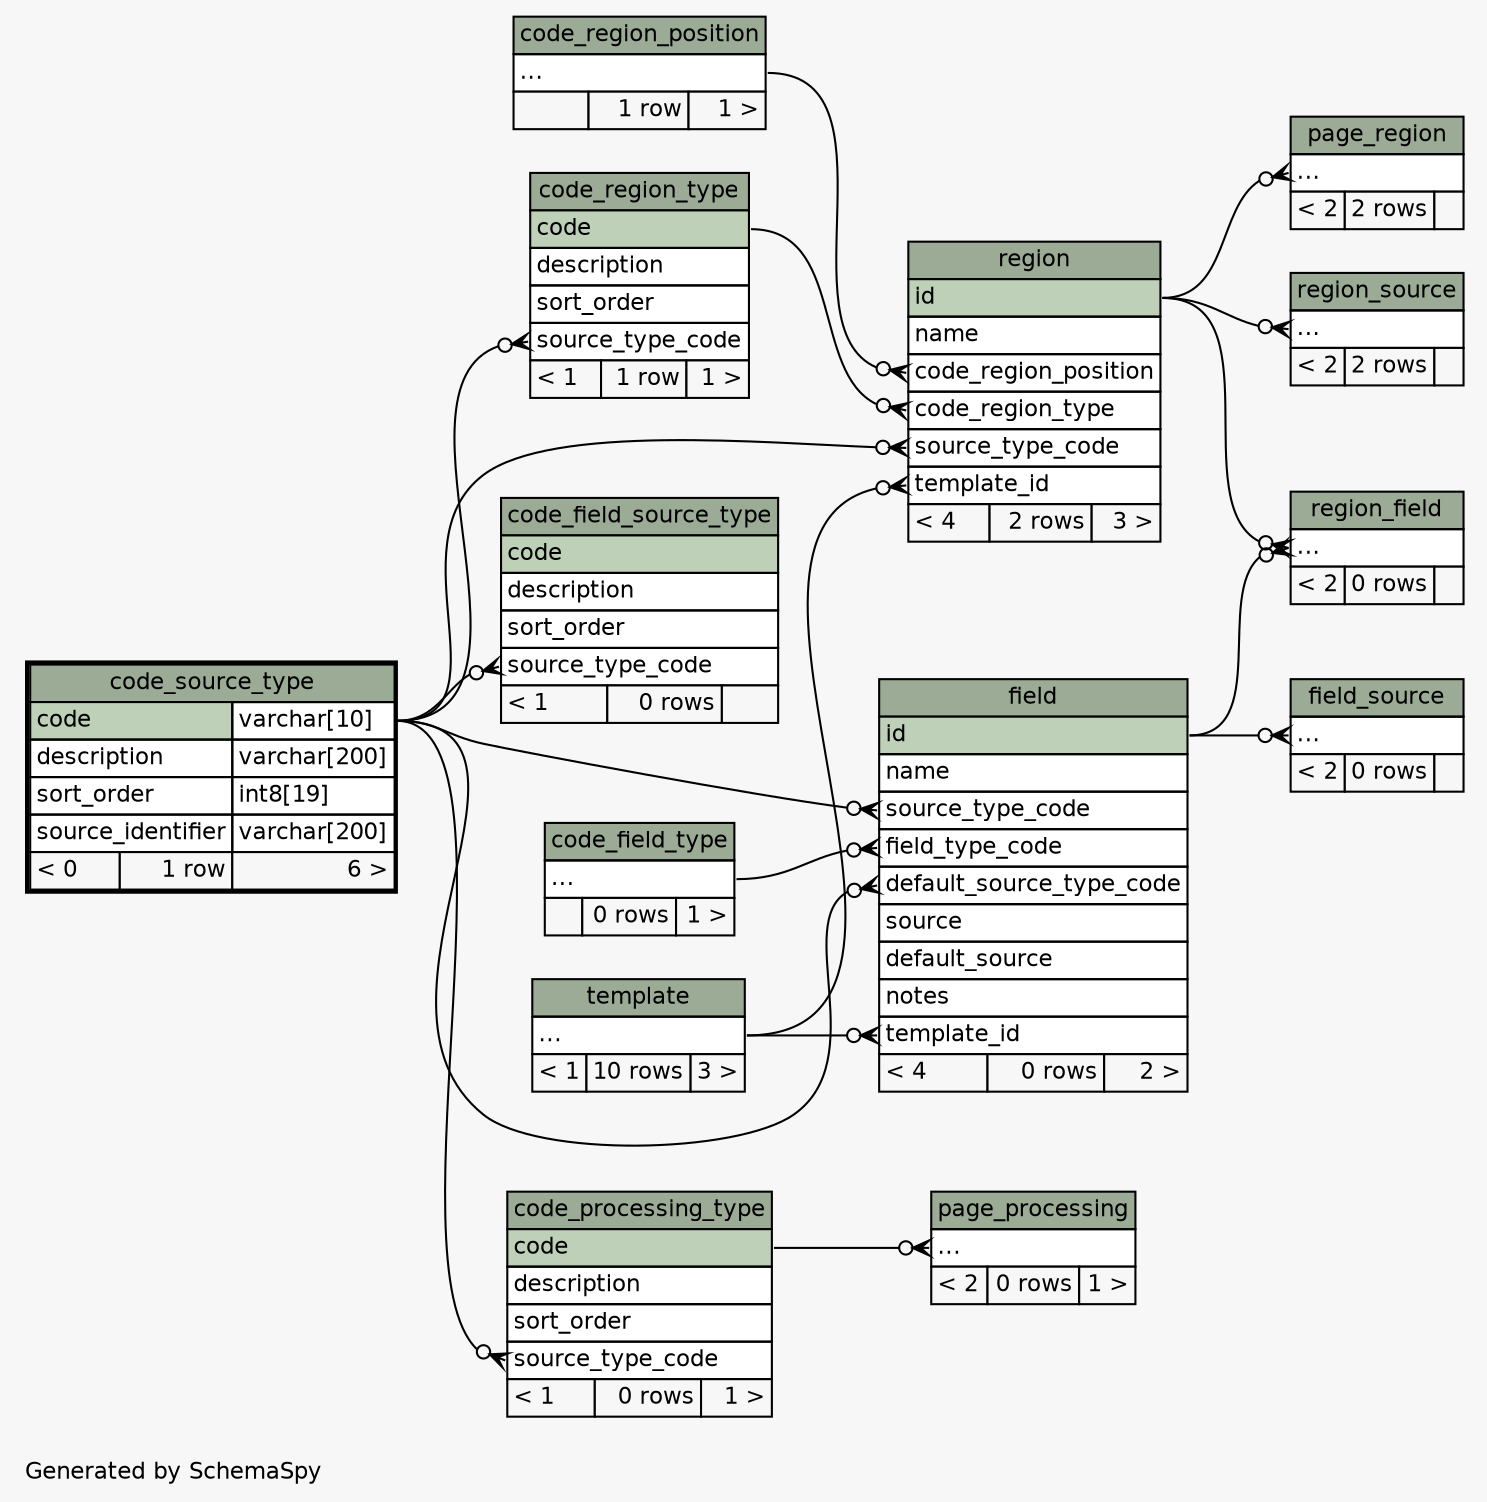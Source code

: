 // dot 2.40.1 on Linux 4.9.6-1-ARCH
// SchemaSpy rev 590
digraph "twoDegreesRelationshipsDiagram" {
  graph [
    rankdir="RL"
    bgcolor="#f7f7f7"
    label="\nGenerated by SchemaSpy"
    labeljust="l"
    nodesep="0.18"
    ranksep="0.46"
    fontname="Helvetica"
    fontsize="11"
  ];
  node [
    fontname="Helvetica"
    fontsize="11"
    shape="plaintext"
  ];
  edge [
    arrowsize="0.8"
  ];
  "code_field_source_type":"source_type_code":w -> "code_source_type":"code.type":e [arrowhead=none dir=back arrowtail=crowodot];
  "code_processing_type":"source_type_code":w -> "code_source_type":"code.type":e [arrowhead=none dir=back arrowtail=crowodot];
  "code_region_type":"source_type_code":w -> "code_source_type":"code.type":e [arrowhead=none dir=back arrowtail=crowodot];
  "field":"default_source_type_code":w -> "code_source_type":"code.type":e [arrowhead=none dir=back arrowtail=crowodot];
  "field":"field_type_code":w -> "code_field_type":"elipses":e [arrowhead=none dir=back arrowtail=crowodot];
  "field":"source_type_code":w -> "code_source_type":"code.type":e [arrowhead=none dir=back arrowtail=crowodot];
  "field":"template_id":w -> "template":"elipses":e [arrowhead=none dir=back arrowtail=crowodot];
  "field_source":"elipses":w -> "field":"id":e [arrowhead=none dir=back arrowtail=crowodot];
  "page_processing":"elipses":w -> "code_processing_type":"code":e [arrowhead=none dir=back arrowtail=crowodot];
  "page_region":"elipses":w -> "region":"id":e [arrowhead=none dir=back arrowtail=crowodot];
  "region":"code_region_position":w -> "code_region_position":"elipses":e [arrowhead=none dir=back arrowtail=crowodot];
  "region":"code_region_type":w -> "code_region_type":"code":e [arrowhead=none dir=back arrowtail=crowodot];
  "region":"source_type_code":w -> "code_source_type":"code.type":e [arrowhead=none dir=back arrowtail=crowodot];
  "region":"template_id":w -> "template":"elipses":e [arrowhead=none dir=back arrowtail=crowodot];
  "region_field":"elipses":w -> "field":"id":e [arrowhead=none dir=back arrowtail=crowodot];
  "region_field":"elipses":w -> "region":"id":e [arrowhead=none dir=back arrowtail=crowodot];
  "region_source":"elipses":w -> "region":"id":e [arrowhead=none dir=back arrowtail=crowodot];
  "code_field_source_type" [
    label=<
    <TABLE BORDER="0" CELLBORDER="1" CELLSPACING="0" BGCOLOR="#ffffff">
      <TR><TD COLSPAN="3" BGCOLOR="#9bab96" ALIGN="CENTER">code_field_source_type</TD></TR>
      <TR><TD PORT="code" COLSPAN="3" BGCOLOR="#bed1b8" ALIGN="LEFT">code</TD></TR>
      <TR><TD PORT="description" COLSPAN="3" ALIGN="LEFT">description</TD></TR>
      <TR><TD PORT="sort_order" COLSPAN="3" ALIGN="LEFT">sort_order</TD></TR>
      <TR><TD PORT="source_type_code" COLSPAN="3" ALIGN="LEFT">source_type_code</TD></TR>
      <TR><TD ALIGN="LEFT" BGCOLOR="#f7f7f7">&lt; 1</TD><TD ALIGN="RIGHT" BGCOLOR="#f7f7f7">0 rows</TD><TD ALIGN="RIGHT" BGCOLOR="#f7f7f7">  </TD></TR>
    </TABLE>>
    URL="code_field_source_type.html"
    tooltip="code_field_source_type"
  ];
  "code_field_type" [
    label=<
    <TABLE BORDER="0" CELLBORDER="1" CELLSPACING="0" BGCOLOR="#ffffff">
      <TR><TD COLSPAN="3" BGCOLOR="#9bab96" ALIGN="CENTER">code_field_type</TD></TR>
      <TR><TD PORT="elipses" COLSPAN="3" ALIGN="LEFT">...</TD></TR>
      <TR><TD ALIGN="LEFT" BGCOLOR="#f7f7f7">  </TD><TD ALIGN="RIGHT" BGCOLOR="#f7f7f7">0 rows</TD><TD ALIGN="RIGHT" BGCOLOR="#f7f7f7">1 &gt;</TD></TR>
    </TABLE>>
    URL="code_field_type.html"
    tooltip="code_field_type"
  ];
  "code_processing_type" [
    label=<
    <TABLE BORDER="0" CELLBORDER="1" CELLSPACING="0" BGCOLOR="#ffffff">
      <TR><TD COLSPAN="3" BGCOLOR="#9bab96" ALIGN="CENTER">code_processing_type</TD></TR>
      <TR><TD PORT="code" COLSPAN="3" BGCOLOR="#bed1b8" ALIGN="LEFT">code</TD></TR>
      <TR><TD PORT="description" COLSPAN="3" ALIGN="LEFT">description</TD></TR>
      <TR><TD PORT="sort_order" COLSPAN="3" ALIGN="LEFT">sort_order</TD></TR>
      <TR><TD PORT="source_type_code" COLSPAN="3" ALIGN="LEFT">source_type_code</TD></TR>
      <TR><TD ALIGN="LEFT" BGCOLOR="#f7f7f7">&lt; 1</TD><TD ALIGN="RIGHT" BGCOLOR="#f7f7f7">0 rows</TD><TD ALIGN="RIGHT" BGCOLOR="#f7f7f7">1 &gt;</TD></TR>
    </TABLE>>
    URL="code_processing_type.html"
    tooltip="code_processing_type"
  ];
  "code_region_position" [
    label=<
    <TABLE BORDER="0" CELLBORDER="1" CELLSPACING="0" BGCOLOR="#ffffff">
      <TR><TD COLSPAN="3" BGCOLOR="#9bab96" ALIGN="CENTER">code_region_position</TD></TR>
      <TR><TD PORT="elipses" COLSPAN="3" ALIGN="LEFT">...</TD></TR>
      <TR><TD ALIGN="LEFT" BGCOLOR="#f7f7f7">  </TD><TD ALIGN="RIGHT" BGCOLOR="#f7f7f7">1 row</TD><TD ALIGN="RIGHT" BGCOLOR="#f7f7f7">1 &gt;</TD></TR>
    </TABLE>>
    URL="code_region_position.html"
    tooltip="code_region_position"
  ];
  "code_region_type" [
    label=<
    <TABLE BORDER="0" CELLBORDER="1" CELLSPACING="0" BGCOLOR="#ffffff">
      <TR><TD COLSPAN="3" BGCOLOR="#9bab96" ALIGN="CENTER">code_region_type</TD></TR>
      <TR><TD PORT="code" COLSPAN="3" BGCOLOR="#bed1b8" ALIGN="LEFT">code</TD></TR>
      <TR><TD PORT="description" COLSPAN="3" ALIGN="LEFT">description</TD></TR>
      <TR><TD PORT="sort_order" COLSPAN="3" ALIGN="LEFT">sort_order</TD></TR>
      <TR><TD PORT="source_type_code" COLSPAN="3" ALIGN="LEFT">source_type_code</TD></TR>
      <TR><TD ALIGN="LEFT" BGCOLOR="#f7f7f7">&lt; 1</TD><TD ALIGN="RIGHT" BGCOLOR="#f7f7f7">1 row</TD><TD ALIGN="RIGHT" BGCOLOR="#f7f7f7">1 &gt;</TD></TR>
    </TABLE>>
    URL="code_region_type.html"
    tooltip="code_region_type"
  ];
  "code_source_type" [
    label=<
    <TABLE BORDER="2" CELLBORDER="1" CELLSPACING="0" BGCOLOR="#ffffff">
      <TR><TD COLSPAN="3" BGCOLOR="#9bab96" ALIGN="CENTER">code_source_type</TD></TR>
      <TR><TD PORT="code" COLSPAN="2" BGCOLOR="#bed1b8" ALIGN="LEFT">code</TD><TD PORT="code.type" ALIGN="LEFT">varchar[10]</TD></TR>
      <TR><TD PORT="description" COLSPAN="2" ALIGN="LEFT">description</TD><TD PORT="description.type" ALIGN="LEFT">varchar[200]</TD></TR>
      <TR><TD PORT="sort_order" COLSPAN="2" ALIGN="LEFT">sort_order</TD><TD PORT="sort_order.type" ALIGN="LEFT">int8[19]</TD></TR>
      <TR><TD PORT="source_identifier" COLSPAN="2" ALIGN="LEFT">source_identifier</TD><TD PORT="source_identifier.type" ALIGN="LEFT">varchar[200]</TD></TR>
      <TR><TD ALIGN="LEFT" BGCOLOR="#f7f7f7">&lt; 0</TD><TD ALIGN="RIGHT" BGCOLOR="#f7f7f7">1 row</TD><TD ALIGN="RIGHT" BGCOLOR="#f7f7f7">6 &gt;</TD></TR>
    </TABLE>>
    URL="code_source_type.html"
    tooltip="code_source_type"
  ];
  "field" [
    label=<
    <TABLE BORDER="0" CELLBORDER="1" CELLSPACING="0" BGCOLOR="#ffffff">
      <TR><TD COLSPAN="3" BGCOLOR="#9bab96" ALIGN="CENTER">field</TD></TR>
      <TR><TD PORT="id" COLSPAN="3" BGCOLOR="#bed1b8" ALIGN="LEFT">id</TD></TR>
      <TR><TD PORT="name" COLSPAN="3" ALIGN="LEFT">name</TD></TR>
      <TR><TD PORT="source_type_code" COLSPAN="3" ALIGN="LEFT">source_type_code</TD></TR>
      <TR><TD PORT="field_type_code" COLSPAN="3" ALIGN="LEFT">field_type_code</TD></TR>
      <TR><TD PORT="default_source_type_code" COLSPAN="3" ALIGN="LEFT">default_source_type_code</TD></TR>
      <TR><TD PORT="source" COLSPAN="3" ALIGN="LEFT">source</TD></TR>
      <TR><TD PORT="default_source" COLSPAN="3" ALIGN="LEFT">default_source</TD></TR>
      <TR><TD PORT="notes" COLSPAN="3" ALIGN="LEFT">notes</TD></TR>
      <TR><TD PORT="template_id" COLSPAN="3" ALIGN="LEFT">template_id</TD></TR>
      <TR><TD ALIGN="LEFT" BGCOLOR="#f7f7f7">&lt; 4</TD><TD ALIGN="RIGHT" BGCOLOR="#f7f7f7">0 rows</TD><TD ALIGN="RIGHT" BGCOLOR="#f7f7f7">2 &gt;</TD></TR>
    </TABLE>>
    URL="field.html"
    tooltip="field"
  ];
  "field_source" [
    label=<
    <TABLE BORDER="0" CELLBORDER="1" CELLSPACING="0" BGCOLOR="#ffffff">
      <TR><TD COLSPAN="3" BGCOLOR="#9bab96" ALIGN="CENTER">field_source</TD></TR>
      <TR><TD PORT="elipses" COLSPAN="3" ALIGN="LEFT">...</TD></TR>
      <TR><TD ALIGN="LEFT" BGCOLOR="#f7f7f7">&lt; 2</TD><TD ALIGN="RIGHT" BGCOLOR="#f7f7f7">0 rows</TD><TD ALIGN="RIGHT" BGCOLOR="#f7f7f7">  </TD></TR>
    </TABLE>>
    URL="field_source.html"
    tooltip="field_source"
  ];
  "page_processing" [
    label=<
    <TABLE BORDER="0" CELLBORDER="1" CELLSPACING="0" BGCOLOR="#ffffff">
      <TR><TD COLSPAN="3" BGCOLOR="#9bab96" ALIGN="CENTER">page_processing</TD></TR>
      <TR><TD PORT="elipses" COLSPAN="3" ALIGN="LEFT">...</TD></TR>
      <TR><TD ALIGN="LEFT" BGCOLOR="#f7f7f7">&lt; 2</TD><TD ALIGN="RIGHT" BGCOLOR="#f7f7f7">0 rows</TD><TD ALIGN="RIGHT" BGCOLOR="#f7f7f7">1 &gt;</TD></TR>
    </TABLE>>
    URL="page_processing.html"
    tooltip="page_processing"
  ];
  "page_region" [
    label=<
    <TABLE BORDER="0" CELLBORDER="1" CELLSPACING="0" BGCOLOR="#ffffff">
      <TR><TD COLSPAN="3" BGCOLOR="#9bab96" ALIGN="CENTER">page_region</TD></TR>
      <TR><TD PORT="elipses" COLSPAN="3" ALIGN="LEFT">...</TD></TR>
      <TR><TD ALIGN="LEFT" BGCOLOR="#f7f7f7">&lt; 2</TD><TD ALIGN="RIGHT" BGCOLOR="#f7f7f7">2 rows</TD><TD ALIGN="RIGHT" BGCOLOR="#f7f7f7">  </TD></TR>
    </TABLE>>
    URL="page_region.html"
    tooltip="page_region"
  ];
  "region" [
    label=<
    <TABLE BORDER="0" CELLBORDER="1" CELLSPACING="0" BGCOLOR="#ffffff">
      <TR><TD COLSPAN="3" BGCOLOR="#9bab96" ALIGN="CENTER">region</TD></TR>
      <TR><TD PORT="id" COLSPAN="3" BGCOLOR="#bed1b8" ALIGN="LEFT">id</TD></TR>
      <TR><TD PORT="name" COLSPAN="3" ALIGN="LEFT">name</TD></TR>
      <TR><TD PORT="code_region_position" COLSPAN="3" ALIGN="LEFT">code_region_position</TD></TR>
      <TR><TD PORT="code_region_type" COLSPAN="3" ALIGN="LEFT">code_region_type</TD></TR>
      <TR><TD PORT="source_type_code" COLSPAN="3" ALIGN="LEFT">source_type_code</TD></TR>
      <TR><TD PORT="template_id" COLSPAN="3" ALIGN="LEFT">template_id</TD></TR>
      <TR><TD ALIGN="LEFT" BGCOLOR="#f7f7f7">&lt; 4</TD><TD ALIGN="RIGHT" BGCOLOR="#f7f7f7">2 rows</TD><TD ALIGN="RIGHT" BGCOLOR="#f7f7f7">3 &gt;</TD></TR>
    </TABLE>>
    URL="region.html"
    tooltip="region"
  ];
  "region_field" [
    label=<
    <TABLE BORDER="0" CELLBORDER="1" CELLSPACING="0" BGCOLOR="#ffffff">
      <TR><TD COLSPAN="3" BGCOLOR="#9bab96" ALIGN="CENTER">region_field</TD></TR>
      <TR><TD PORT="elipses" COLSPAN="3" ALIGN="LEFT">...</TD></TR>
      <TR><TD ALIGN="LEFT" BGCOLOR="#f7f7f7">&lt; 2</TD><TD ALIGN="RIGHT" BGCOLOR="#f7f7f7">0 rows</TD><TD ALIGN="RIGHT" BGCOLOR="#f7f7f7">  </TD></TR>
    </TABLE>>
    URL="region_field.html"
    tooltip="region_field"
  ];
  "region_source" [
    label=<
    <TABLE BORDER="0" CELLBORDER="1" CELLSPACING="0" BGCOLOR="#ffffff">
      <TR><TD COLSPAN="3" BGCOLOR="#9bab96" ALIGN="CENTER">region_source</TD></TR>
      <TR><TD PORT="elipses" COLSPAN="3" ALIGN="LEFT">...</TD></TR>
      <TR><TD ALIGN="LEFT" BGCOLOR="#f7f7f7">&lt; 2</TD><TD ALIGN="RIGHT" BGCOLOR="#f7f7f7">2 rows</TD><TD ALIGN="RIGHT" BGCOLOR="#f7f7f7">  </TD></TR>
    </TABLE>>
    URL="region_source.html"
    tooltip="region_source"
  ];
  "template" [
    label=<
    <TABLE BORDER="0" CELLBORDER="1" CELLSPACING="0" BGCOLOR="#ffffff">
      <TR><TD COLSPAN="3" BGCOLOR="#9bab96" ALIGN="CENTER">template</TD></TR>
      <TR><TD PORT="elipses" COLSPAN="3" ALIGN="LEFT">...</TD></TR>
      <TR><TD ALIGN="LEFT" BGCOLOR="#f7f7f7">&lt; 1</TD><TD ALIGN="RIGHT" BGCOLOR="#f7f7f7">10 rows</TD><TD ALIGN="RIGHT" BGCOLOR="#f7f7f7">3 &gt;</TD></TR>
    </TABLE>>
    URL="template.html"
    tooltip="template"
  ];
}
